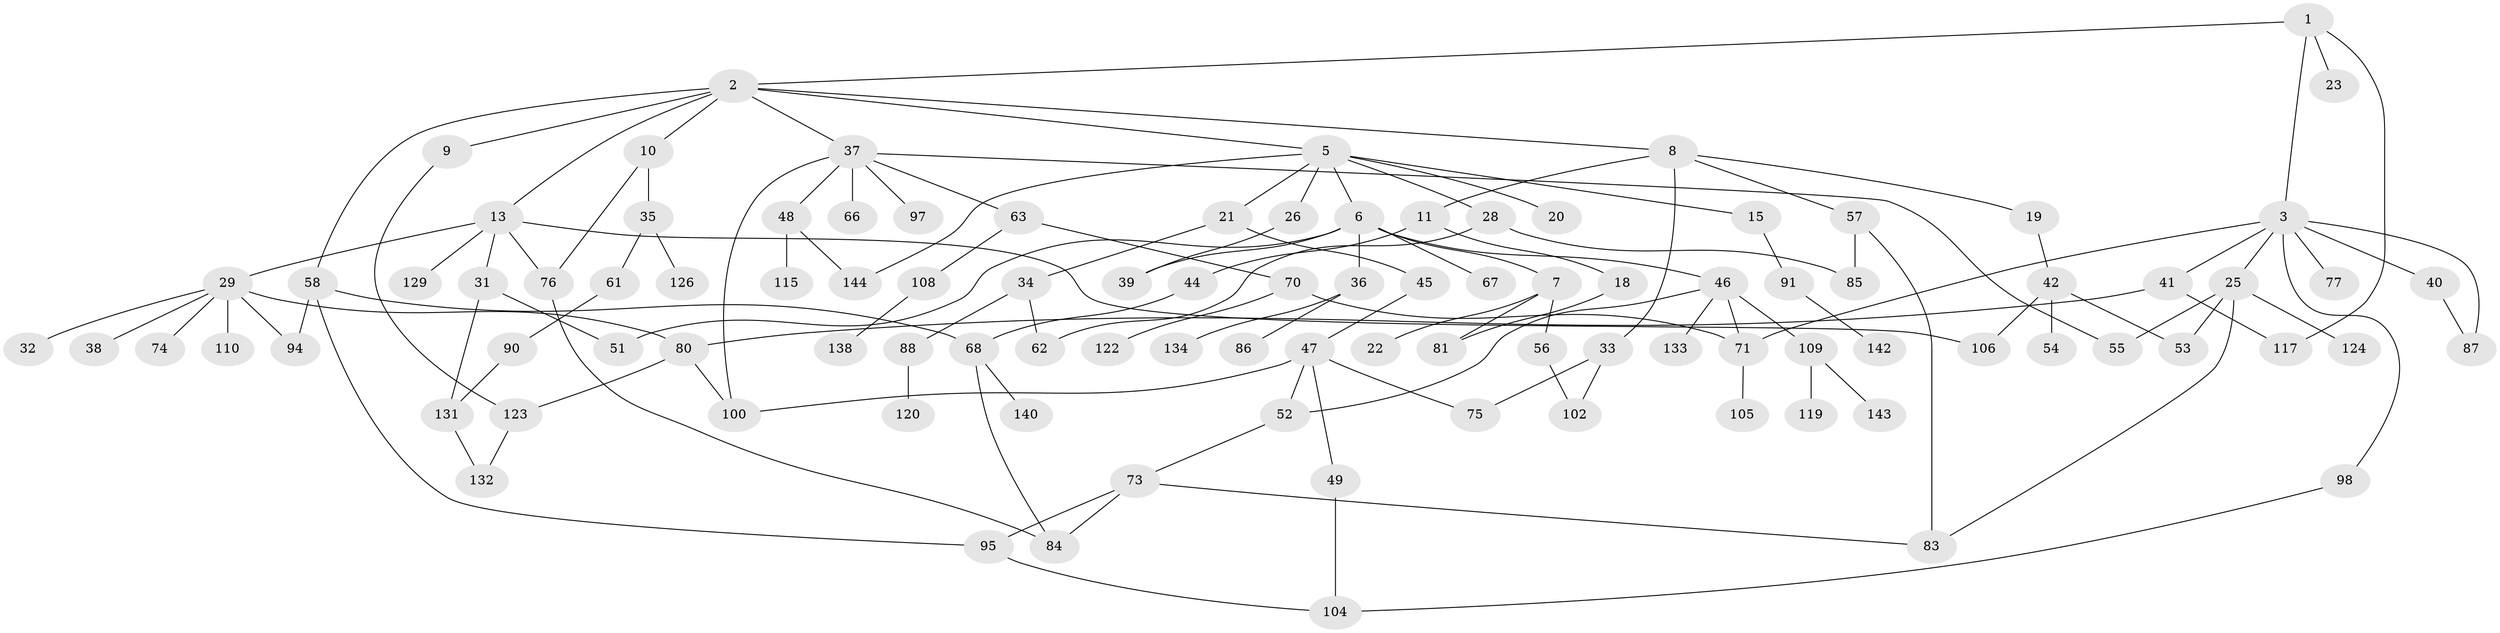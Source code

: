 // Generated by graph-tools (version 1.1) at 2025/51/02/27/25 19:51:36]
// undirected, 101 vertices, 132 edges
graph export_dot {
graph [start="1"]
  node [color=gray90,style=filled];
  1;
  2 [super="+4"];
  3 [super="+24"];
  5 [super="+17"];
  6 [super="+14"];
  7;
  8 [super="+12"];
  9 [super="+69"];
  10 [super="+79"];
  11 [super="+16"];
  13 [super="+27"];
  15;
  18;
  19;
  20;
  21;
  22;
  23 [super="+64"];
  25 [super="+99"];
  26;
  28;
  29 [super="+30"];
  31 [super="+128"];
  32 [super="+135"];
  33 [super="+96"];
  34 [super="+78"];
  35 [super="+50"];
  36 [super="+136"];
  37 [super="+43"];
  38;
  39 [super="+89"];
  40 [super="+127"];
  41;
  42 [super="+59"];
  44 [super="+114"];
  45;
  46 [super="+92"];
  47 [super="+112"];
  48 [super="+60"];
  49;
  51 [super="+82"];
  52;
  53;
  54;
  55;
  56;
  57 [super="+116"];
  58 [super="+72"];
  61;
  62;
  63 [super="+65"];
  66;
  67;
  68 [super="+137"];
  70 [super="+121"];
  71 [super="+103"];
  73 [super="+130"];
  74;
  75 [super="+139"];
  76 [super="+147"];
  77;
  80 [super="+93"];
  81 [super="+118"];
  83;
  84 [super="+101"];
  85 [super="+113"];
  86;
  87;
  88;
  90 [super="+145"];
  91;
  94;
  95 [super="+107"];
  97;
  98;
  100;
  102;
  104 [super="+125"];
  105;
  106 [super="+146"];
  108;
  109 [super="+111"];
  110;
  115;
  117;
  119;
  120;
  122;
  123;
  124;
  126;
  129;
  131 [super="+141"];
  132;
  133;
  134;
  138;
  140;
  142;
  143;
  144;
  1 -- 2;
  1 -- 3;
  1 -- 23;
  1 -- 117;
  2 -- 8;
  2 -- 10;
  2 -- 37;
  2 -- 5;
  2 -- 9;
  2 -- 58;
  2 -- 13;
  3 -- 41;
  3 -- 71;
  3 -- 77;
  3 -- 98;
  3 -- 87;
  3 -- 40;
  3 -- 25;
  5 -- 6;
  5 -- 15;
  5 -- 26;
  5 -- 144;
  5 -- 20;
  5 -- 21;
  5 -- 28;
  6 -- 7;
  6 -- 39;
  6 -- 67;
  6 -- 36;
  6 -- 46;
  6 -- 51;
  7 -- 22;
  7 -- 56;
  7 -- 81;
  8 -- 11;
  8 -- 33;
  8 -- 57;
  8 -- 19;
  9 -- 123;
  10 -- 35;
  10 -- 76;
  11 -- 18;
  11 -- 44;
  13 -- 29;
  13 -- 106;
  13 -- 129;
  13 -- 76;
  13 -- 31;
  15 -- 91;
  18 -- 81;
  19 -- 42;
  21 -- 34;
  21 -- 45;
  25 -- 53;
  25 -- 83;
  25 -- 124;
  25 -- 55;
  26 -- 39;
  28 -- 62;
  28 -- 85;
  29 -- 38;
  29 -- 74;
  29 -- 110;
  29 -- 32;
  29 -- 94;
  29 -- 80;
  31 -- 51;
  31 -- 131;
  33 -- 75;
  33 -- 102;
  34 -- 88;
  34 -- 62;
  35 -- 126;
  35 -- 61;
  36 -- 86;
  36 -- 134;
  37 -- 55;
  37 -- 100;
  37 -- 48;
  37 -- 97;
  37 -- 66;
  37 -- 63;
  40 -- 87;
  41 -- 80;
  41 -- 117;
  42 -- 54;
  42 -- 106;
  42 -- 53;
  44 -- 68;
  45 -- 47;
  46 -- 133;
  46 -- 71;
  46 -- 52;
  46 -- 109;
  47 -- 49;
  47 -- 52;
  47 -- 100;
  47 -- 75;
  48 -- 144;
  48 -- 115;
  49 -- 104;
  52 -- 73;
  56 -- 102;
  57 -- 83;
  57 -- 85;
  58 -- 68;
  58 -- 94;
  58 -- 95;
  61 -- 90;
  63 -- 108;
  63 -- 70;
  68 -- 84;
  68 -- 140;
  70 -- 122;
  70 -- 71;
  71 -- 105;
  73 -- 95;
  73 -- 83;
  73 -- 84;
  76 -- 84;
  80 -- 100;
  80 -- 123;
  88 -- 120;
  90 -- 131;
  91 -- 142;
  95 -- 104;
  98 -- 104;
  108 -- 138;
  109 -- 119;
  109 -- 143;
  123 -- 132;
  131 -- 132;
}
